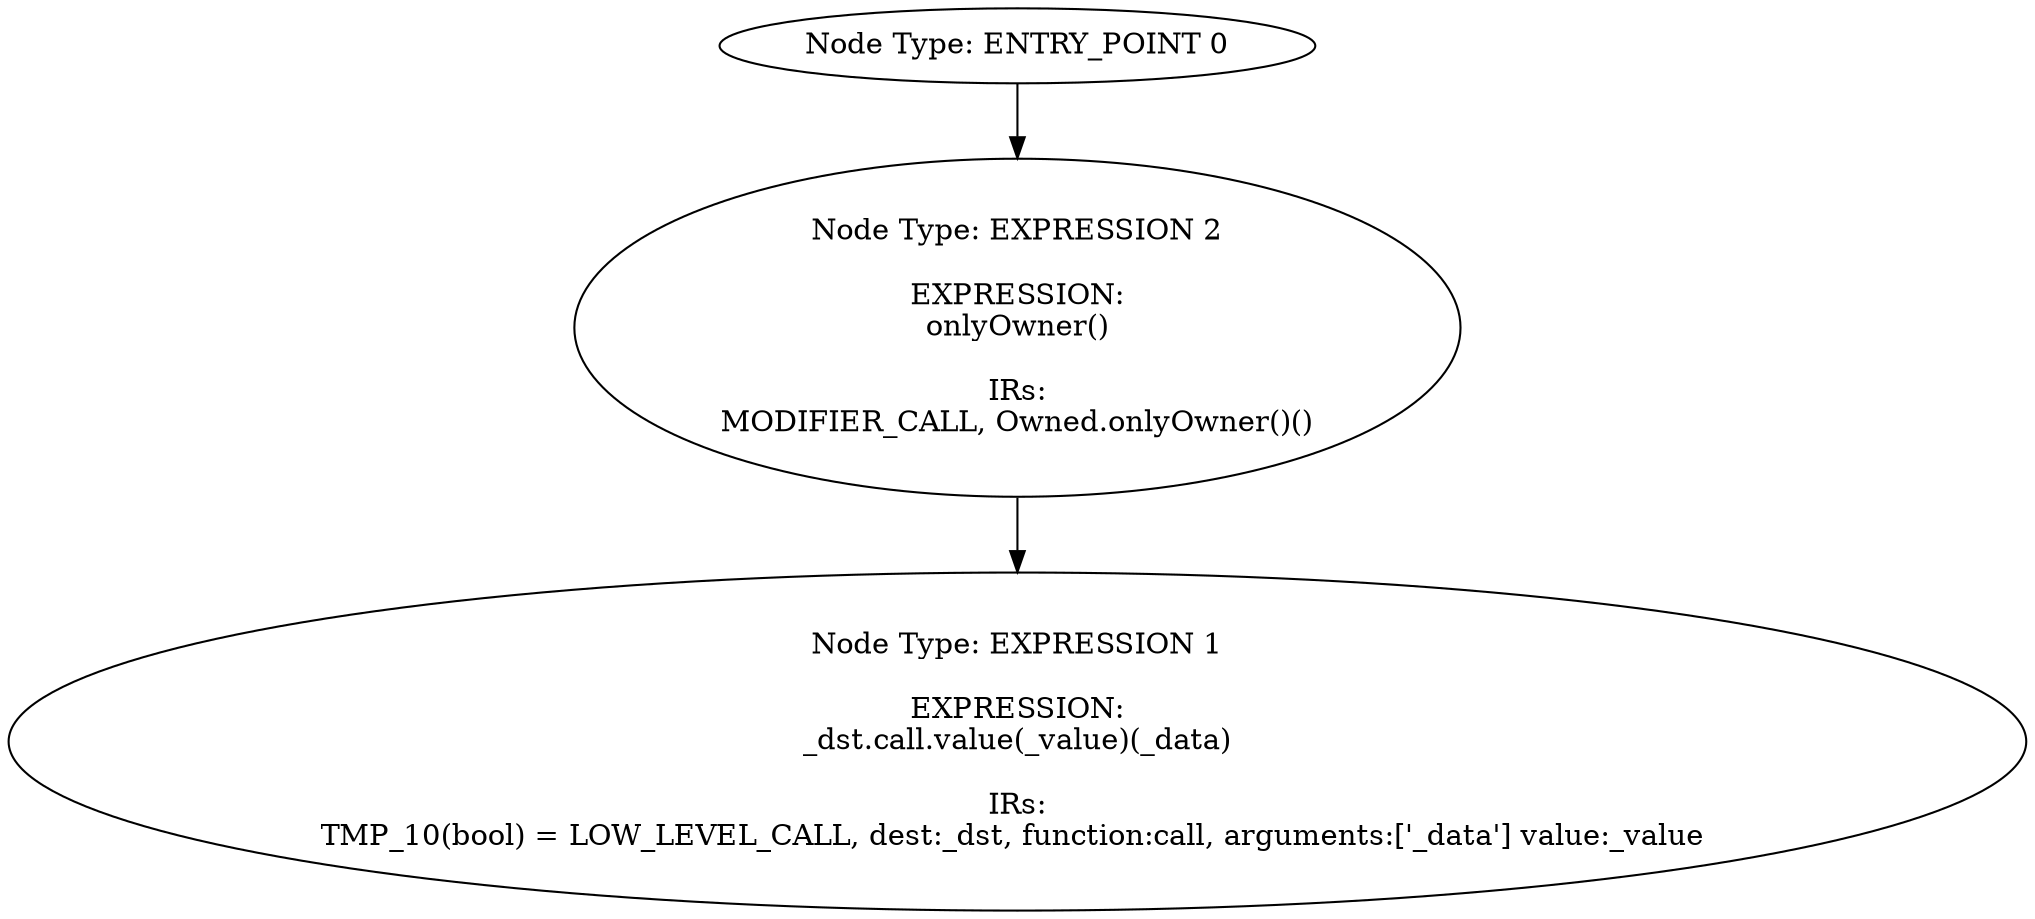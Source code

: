 digraph{
0[label="Node Type: ENTRY_POINT 0
"];
0->2;
1[label="Node Type: EXPRESSION 1

EXPRESSION:
_dst.call.value(_value)(_data)

IRs:
TMP_10(bool) = LOW_LEVEL_CALL, dest:_dst, function:call, arguments:['_data'] value:_value "];
2[label="Node Type: EXPRESSION 2

EXPRESSION:
onlyOwner()

IRs:
MODIFIER_CALL, Owned.onlyOwner()()"];
2->1;
}
